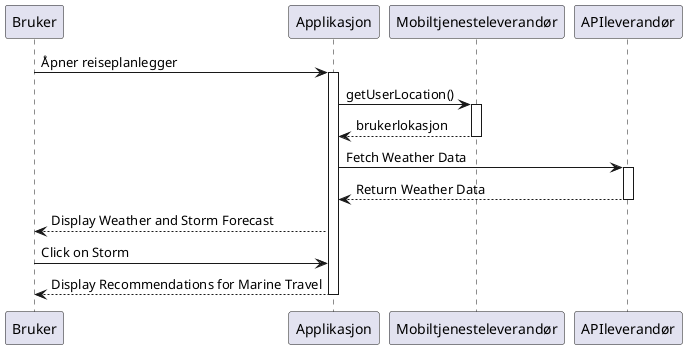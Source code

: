 @startuml

participant Bruker
participant Applikasjon
participant Mobiltjenesteleverandør
participant APIleverandør

Bruker -> Applikasjon: Åpner reiseplanlegger
activate Applikasjon
Applikasjon -> Mobiltjenesteleverandør: getUserLocation()
activate Mobiltjenesteleverandør
Mobiltjenesteleverandør --> Applikasjon: brukerlokasjon
deactivate Mobiltjenesteleverandør

Applikasjon -> APIleverandør: Fetch Weather Data
activate APIleverandør
APIleverandør --> Applikasjon: Return Weather Data
deactivate APIleverandør

Applikasjon --> Bruker: Display Weather and Storm Forecast

Bruker -> Applikasjon: Click on Storm 
Applikasjon --> Bruker: Display Recommendations for Marine Travel

deactivate Applikasjon
@enduml

